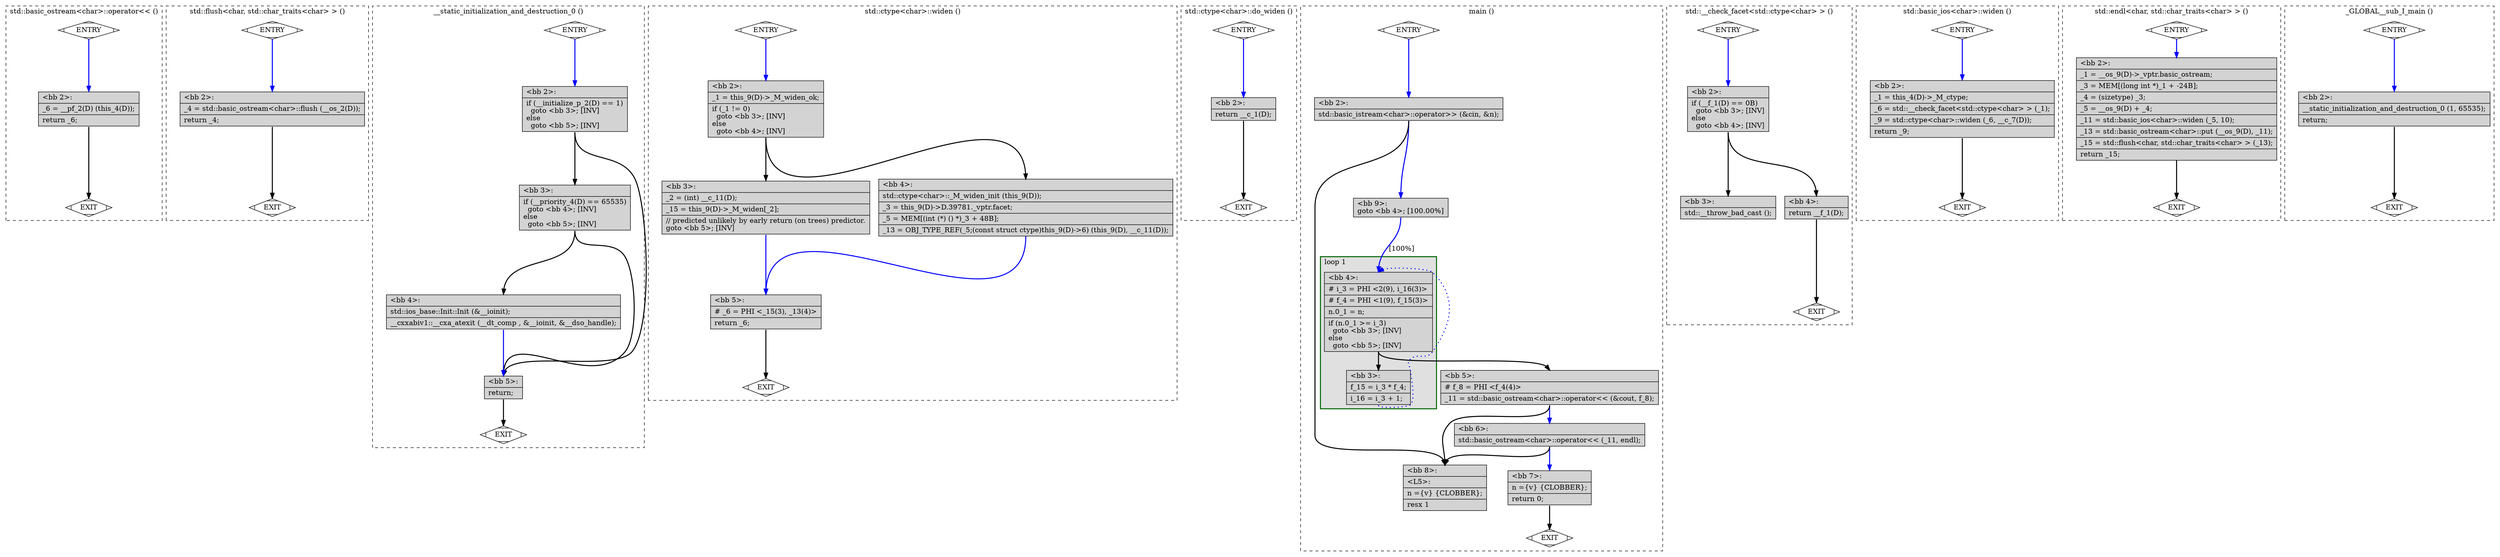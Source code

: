 digraph "a-mul.cpp.044t.tailr1" {
overlap=false;
subgraph "cluster_std::basic_ostream<char>::operator<<" {
	style="dashed";
	color="black";
	label="std::basic_ostream<char>::operator<< ()";
	fn_2038_basic_block_0 [shape=Mdiamond,style=filled,fillcolor=white,label="ENTRY"];

	fn_2038_basic_block_1 [shape=Mdiamond,style=filled,fillcolor=white,label="EXIT"];

	fn_2038_basic_block_2 [shape=record,style=filled,fillcolor=lightgrey,label="{\<bb\ 2\>:\l\
|_6\ =\ __pf_2(D)\ (this_4(D));\l\
|return\ _6;\l\
}"];

	fn_2038_basic_block_0:s -> fn_2038_basic_block_2:n [style="solid,bold",color=blue,weight=100,constraint=true];
	fn_2038_basic_block_2:s -> fn_2038_basic_block_1:n [style="solid,bold",color=black,weight=10,constraint=true];
	fn_2038_basic_block_0:s -> fn_2038_basic_block_1:n [style="invis",constraint=true];
}
subgraph "cluster_std::flush<char, std::char_traits<char> >" {
	style="dashed";
	color="black";
	label="std::flush<char, std::char_traits<char> > ()";
	fn_2117_basic_block_0 [shape=Mdiamond,style=filled,fillcolor=white,label="ENTRY"];

	fn_2117_basic_block_1 [shape=Mdiamond,style=filled,fillcolor=white,label="EXIT"];

	fn_2117_basic_block_2 [shape=record,style=filled,fillcolor=lightgrey,label="{\<bb\ 2\>:\l\
|_4\ =\ std::basic_ostream\<char\>::flush\ (__os_2(D));\l\
|return\ _4;\l\
}"];

	fn_2117_basic_block_0:s -> fn_2117_basic_block_2:n [style="solid,bold",color=blue,weight=100,constraint=true];
	fn_2117_basic_block_2:s -> fn_2117_basic_block_1:n [style="solid,bold",color=black,weight=10,constraint=true];
	fn_2117_basic_block_0:s -> fn_2117_basic_block_1:n [style="invis",constraint=true];
}
subgraph "cluster___static_initialization_and_destruction_0" {
	style="dashed";
	color="black";
	label="__static_initialization_and_destruction_0 ()";
	fn_2276_basic_block_0 [shape=Mdiamond,style=filled,fillcolor=white,label="ENTRY"];

	fn_2276_basic_block_1 [shape=Mdiamond,style=filled,fillcolor=white,label="EXIT"];

	fn_2276_basic_block_2 [shape=record,style=filled,fillcolor=lightgrey,label="{\<bb\ 2\>:\l\
|if\ (__initialize_p_2(D)\ ==\ 1)\l\
\ \ goto\ \<bb\ 3\>;\ [INV]\l\
else\l\
\ \ goto\ \<bb\ 5\>;\ [INV]\l\
}"];

	fn_2276_basic_block_3 [shape=record,style=filled,fillcolor=lightgrey,label="{\<bb\ 3\>:\l\
|if\ (__priority_4(D)\ ==\ 65535)\l\
\ \ goto\ \<bb\ 4\>;\ [INV]\l\
else\l\
\ \ goto\ \<bb\ 5\>;\ [INV]\l\
}"];

	fn_2276_basic_block_4 [shape=record,style=filled,fillcolor=lightgrey,label="{\<bb\ 4\>:\l\
|std::ios_base::Init::Init\ (&__ioinit);\l\
|__cxxabiv1::__cxa_atexit\ (__dt_comp\ ,\ &__ioinit,\ &__dso_handle);\l\
}"];

	fn_2276_basic_block_5 [shape=record,style=filled,fillcolor=lightgrey,label="{\<bb\ 5\>:\l\
|return;\l\
}"];

	fn_2276_basic_block_0:s -> fn_2276_basic_block_2:n [style="solid,bold",color=blue,weight=100,constraint=true];
	fn_2276_basic_block_2:s -> fn_2276_basic_block_3:n [style="solid,bold",color=black,weight=10,constraint=true];
	fn_2276_basic_block_2:s -> fn_2276_basic_block_5:n [style="solid,bold",color=black,weight=10,constraint=true];
	fn_2276_basic_block_3:s -> fn_2276_basic_block_4:n [style="solid,bold",color=black,weight=10,constraint=true];
	fn_2276_basic_block_3:s -> fn_2276_basic_block_5:n [style="solid,bold",color=black,weight=10,constraint=true];
	fn_2276_basic_block_4:s -> fn_2276_basic_block_5:n [style="solid,bold",color=blue,weight=100,constraint=true];
	fn_2276_basic_block_5:s -> fn_2276_basic_block_1:n [style="solid,bold",color=black,weight=10,constraint=true];
	fn_2276_basic_block_0:s -> fn_2276_basic_block_1:n [style="invis",constraint=true];
}
subgraph "cluster_std::ctype<char>::widen" {
	style="dashed";
	color="black";
	label="std::ctype<char>::widen ()";
	fn_1524_basic_block_0 [shape=Mdiamond,style=filled,fillcolor=white,label="ENTRY"];

	fn_1524_basic_block_1 [shape=Mdiamond,style=filled,fillcolor=white,label="EXIT"];

	fn_1524_basic_block_2 [shape=record,style=filled,fillcolor=lightgrey,label="{\<bb\ 2\>:\l\
|_1\ =\ this_9(D)-\>_M_widen_ok;\l\
|if\ (_1\ !=\ 0)\l\
\ \ goto\ \<bb\ 3\>;\ [INV]\l\
else\l\
\ \ goto\ \<bb\ 4\>;\ [INV]\l\
}"];

	fn_1524_basic_block_3 [shape=record,style=filled,fillcolor=lightgrey,label="{\<bb\ 3\>:\l\
|_2\ =\ (int)\ __c_11(D);\l\
|_15\ =\ this_9(D)-\>_M_widen[_2];\l\
|//\ predicted\ unlikely\ by\ early\ return\ (on\ trees)\ predictor.\l\
goto\ \<bb\ 5\>;\ [INV]\l\
}"];

	fn_1524_basic_block_4 [shape=record,style=filled,fillcolor=lightgrey,label="{\<bb\ 4\>:\l\
|std::ctype\<char\>::_M_widen_init\ (this_9(D));\l\
|_3\ =\ this_9(D)-\>D.39781._vptr.facet;\l\
|_5\ =\ MEM[(int\ (*)\ ()\ *)_3\ +\ 48B];\l\
|_13\ =\ OBJ_TYPE_REF(_5;(const\ struct\ ctype)this_9(D)-\>6)\ (this_9(D),\ __c_11(D));\l\
}"];

	fn_1524_basic_block_5 [shape=record,style=filled,fillcolor=lightgrey,label="{\<bb\ 5\>:\l\
|#\ _6\ =\ PHI\ \<_15(3),\ _13(4)\>\l\
|return\ _6;\l\
}"];

	fn_1524_basic_block_0:s -> fn_1524_basic_block_2:n [style="solid,bold",color=blue,weight=100,constraint=true];
	fn_1524_basic_block_2:s -> fn_1524_basic_block_3:n [style="solid,bold",color=black,weight=10,constraint=true];
	fn_1524_basic_block_2:s -> fn_1524_basic_block_4:n [style="solid,bold",color=black,weight=10,constraint=true];
	fn_1524_basic_block_3:s -> fn_1524_basic_block_5:n [style="solid,bold",color=blue,weight=100,constraint=true];
	fn_1524_basic_block_4:s -> fn_1524_basic_block_5:n [style="solid,bold",color=blue,weight=100,constraint=true];
	fn_1524_basic_block_5:s -> fn_1524_basic_block_1:n [style="solid,bold",color=black,weight=10,constraint=true];
	fn_1524_basic_block_0:s -> fn_1524_basic_block_1:n [style="invis",constraint=true];
}
subgraph "cluster_std::ctype<char>::do_widen" {
	style="dashed";
	color="black";
	label="std::ctype<char>::do_widen ()";
	fn_1529_basic_block_0 [shape=Mdiamond,style=filled,fillcolor=white,label="ENTRY"];

	fn_1529_basic_block_1 [shape=Mdiamond,style=filled,fillcolor=white,label="EXIT"];

	fn_1529_basic_block_2 [shape=record,style=filled,fillcolor=lightgrey,label="{\<bb\ 2\>:\l\
|return\ __c_1(D);\l\
}"];

	fn_1529_basic_block_0:s -> fn_1529_basic_block_2:n [style="solid,bold",color=blue,weight=100,constraint=true];
	fn_1529_basic_block_2:s -> fn_1529_basic_block_1:n [style="solid,bold",color=black,weight=10,constraint=true];
	fn_1529_basic_block_0:s -> fn_1529_basic_block_1:n [style="invis",constraint=true];
}
subgraph "cluster_main" {
	style="dashed";
	color="black";
	label="main ()";
	subgraph cluster_1776_1 {
	style="filled";
	color="darkgreen";
	fillcolor="grey88";
	label="loop 1";
	labeljust=l;
	penwidth=2;
	fn_1776_basic_block_4 [shape=record,style=filled,fillcolor=lightgrey,label="{\<bb\ 4\>:\l\
|#\ i_3\ =\ PHI\ \<2(9),\ i_16(3)\>\l\
|#\ f_4\ =\ PHI\ \<1(9),\ f_15(3)\>\l\
|n.0_1\ =\ n;\l\
|if\ (n.0_1\ \>=\ i_3)\l\
\ \ goto\ \<bb\ 3\>;\ [INV]\l\
else\l\
\ \ goto\ \<bb\ 5\>;\ [INV]\l\
}"];

	fn_1776_basic_block_3 [shape=record,style=filled,fillcolor=lightgrey,label="{\<bb\ 3\>:\l\
|f_15\ =\ i_3\ *\ f_4;\l\
|i_16\ =\ i_3\ +\ 1;\l\
}"];

	}
	fn_1776_basic_block_0 [shape=Mdiamond,style=filled,fillcolor=white,label="ENTRY"];

	fn_1776_basic_block_1 [shape=Mdiamond,style=filled,fillcolor=white,label="EXIT"];

	fn_1776_basic_block_2 [shape=record,style=filled,fillcolor=lightgrey,label="{\<bb\ 2\>:\l\
|std::basic_istream\<char\>::operator\>\>\ (&cin,\ &n);\l\
}"];

	fn_1776_basic_block_9 [shape=record,style=filled,fillcolor=lightgrey,label="{\<bb\ 9\>:\l\
goto\ \<bb\ 4\>;\ [100.00%]\l\
}"];

	fn_1776_basic_block_5 [shape=record,style=filled,fillcolor=lightgrey,label="{\<bb\ 5\>:\l\
|#\ f_8\ =\ PHI\ \<f_4(4)\>\l\
|_11\ =\ std::basic_ostream\<char\>::operator\<\<\ (&cout,\ f_8);\l\
}"];

	fn_1776_basic_block_6 [shape=record,style=filled,fillcolor=lightgrey,label="{\<bb\ 6\>:\l\
|std::basic_ostream\<char\>::operator\<\<\ (_11,\ endl);\l\
}"];

	fn_1776_basic_block_7 [shape=record,style=filled,fillcolor=lightgrey,label="{\<bb\ 7\>:\l\
|n\ =\{v\}\ \{CLOBBER\};\l\
|return\ 0;\l\
}"];

	fn_1776_basic_block_8 [shape=record,style=filled,fillcolor=lightgrey,label="{\<bb\ 8\>:\l\
|\<L5\>:\l\
|n\ =\{v\}\ \{CLOBBER\};\l\
|resx\ 1\l\
}"];

	fn_1776_basic_block_0:s -> fn_1776_basic_block_2:n [style="solid,bold",color=blue,weight=100,constraint=true];
	fn_1776_basic_block_2:s -> fn_1776_basic_block_8:n [style="solid,bold",color=black,weight=10,constraint=true];
	fn_1776_basic_block_2:s -> fn_1776_basic_block_9:n [style="solid,bold",color=blue,weight=100,constraint=true];
	fn_1776_basic_block_9:s -> fn_1776_basic_block_4:n [style="solid,bold",color=blue,weight=100,constraint=true,label="[100%]"];
	fn_1776_basic_block_3:s -> fn_1776_basic_block_4:n [style="dotted,bold",color=blue,weight=10,constraint=false];
	fn_1776_basic_block_4:s -> fn_1776_basic_block_3:n [style="solid,bold",color=black,weight=10,constraint=true];
	fn_1776_basic_block_4:s -> fn_1776_basic_block_5:n [style="solid,bold",color=black,weight=10,constraint=true];
	fn_1776_basic_block_5:s -> fn_1776_basic_block_8:n [style="solid,bold",color=black,weight=10,constraint=true];
	fn_1776_basic_block_5:s -> fn_1776_basic_block_6:n [style="solid,bold",color=blue,weight=100,constraint=true];
	fn_1776_basic_block_6:s -> fn_1776_basic_block_8:n [style="solid,bold",color=black,weight=10,constraint=true];
	fn_1776_basic_block_6:s -> fn_1776_basic_block_7:n [style="solid,bold",color=blue,weight=100,constraint=true];
	fn_1776_basic_block_7:s -> fn_1776_basic_block_1:n [style="solid,bold",color=black,weight=10,constraint=true];
	fn_1776_basic_block_0:s -> fn_1776_basic_block_1:n [style="invis",constraint=true];
}
subgraph "cluster_std::__check_facet<std::ctype<char> >" {
	style="dashed";
	color="black";
	label="std::__check_facet<std::ctype<char> > ()";
	fn_2152_basic_block_0 [shape=Mdiamond,style=filled,fillcolor=white,label="ENTRY"];

	fn_2152_basic_block_1 [shape=Mdiamond,style=filled,fillcolor=white,label="EXIT"];

	fn_2152_basic_block_2 [shape=record,style=filled,fillcolor=lightgrey,label="{\<bb\ 2\>:\l\
|if\ (__f_1(D)\ ==\ 0B)\l\
\ \ goto\ \<bb\ 3\>;\ [INV]\l\
else\l\
\ \ goto\ \<bb\ 4\>;\ [INV]\l\
}"];

	fn_2152_basic_block_3 [shape=record,style=filled,fillcolor=lightgrey,label="{\<bb\ 3\>:\l\
|std::__throw_bad_cast\ ();\l\
}"];

	fn_2152_basic_block_4 [shape=record,style=filled,fillcolor=lightgrey,label="{\<bb\ 4\>:\l\
|return\ __f_1(D);\l\
}"];

	fn_2152_basic_block_0:s -> fn_2152_basic_block_2:n [style="solid,bold",color=blue,weight=100,constraint=true];
	fn_2152_basic_block_2:s -> fn_2152_basic_block_3:n [style="solid,bold",color=black,weight=10,constraint=true];
	fn_2152_basic_block_2:s -> fn_2152_basic_block_4:n [style="solid,bold",color=black,weight=10,constraint=true];
	fn_2152_basic_block_4:s -> fn_2152_basic_block_1:n [style="solid,bold",color=black,weight=10,constraint=true];
	fn_2152_basic_block_0:s -> fn_2152_basic_block_1:n [style="invis",constraint=true];
}
subgraph "cluster_std::basic_ios<char>::widen" {
	style="dashed";
	color="black";
	label="std::basic_ios<char>::widen ()";
	fn_2116_basic_block_0 [shape=Mdiamond,style=filled,fillcolor=white,label="ENTRY"];

	fn_2116_basic_block_1 [shape=Mdiamond,style=filled,fillcolor=white,label="EXIT"];

	fn_2116_basic_block_2 [shape=record,style=filled,fillcolor=lightgrey,label="{\<bb\ 2\>:\l\
|_1\ =\ this_4(D)-\>_M_ctype;\l\
|_6\ =\ std::__check_facet\<std::ctype\<char\>\ \>\ (_1);\l\
|_9\ =\ std::ctype\<char\>::widen\ (_6,\ __c_7(D));\l\
|return\ _9;\l\
}"];

	fn_2116_basic_block_0:s -> fn_2116_basic_block_2:n [style="solid,bold",color=blue,weight=100,constraint=true];
	fn_2116_basic_block_2:s -> fn_2116_basic_block_1:n [style="solid,bold",color=black,weight=10,constraint=true];
	fn_2116_basic_block_0:s -> fn_2116_basic_block_1:n [style="invis",constraint=true];
}
subgraph "cluster_std::endl<char, std::char_traits<char> >" {
	style="dashed";
	color="black";
	label="std::endl<char, std::char_traits<char> > ()";
	fn_2037_basic_block_0 [shape=Mdiamond,style=filled,fillcolor=white,label="ENTRY"];

	fn_2037_basic_block_1 [shape=Mdiamond,style=filled,fillcolor=white,label="EXIT"];

	fn_2037_basic_block_2 [shape=record,style=filled,fillcolor=lightgrey,label="{\<bb\ 2\>:\l\
|_1\ =\ __os_9(D)-\>_vptr.basic_ostream;\l\
|_3\ =\ MEM[(long\ int\ *)_1\ +\ -24B];\l\
|_4\ =\ (sizetype)\ _3;\l\
|_5\ =\ __os_9(D)\ +\ _4;\l\
|_11\ =\ std::basic_ios\<char\>::widen\ (_5,\ 10);\l\
|_13\ =\ std::basic_ostream\<char\>::put\ (__os_9(D),\ _11);\l\
|_15\ =\ std::flush\<char,\ std::char_traits\<char\>\ \>\ (_13);\l\
|return\ _15;\l\
}"];

	fn_2037_basic_block_0:s -> fn_2037_basic_block_2:n [style="solid,bold",color=blue,weight=100,constraint=true];
	fn_2037_basic_block_2:s -> fn_2037_basic_block_1:n [style="solid,bold",color=black,weight=10,constraint=true];
	fn_2037_basic_block_0:s -> fn_2037_basic_block_1:n [style="invis",constraint=true];
}
subgraph "cluster__GLOBAL__sub_I_main" {
	style="dashed";
	color="black";
	label="_GLOBAL__sub_I_main ()";
	fn_2277_basic_block_0 [shape=Mdiamond,style=filled,fillcolor=white,label="ENTRY"];

	fn_2277_basic_block_1 [shape=Mdiamond,style=filled,fillcolor=white,label="EXIT"];

	fn_2277_basic_block_2 [shape=record,style=filled,fillcolor=lightgrey,label="{\<bb\ 2\>:\l\
|__static_initialization_and_destruction_0\ (1,\ 65535);\l\
|return;\l\
}"];

	fn_2277_basic_block_0:s -> fn_2277_basic_block_2:n [style="solid,bold",color=blue,weight=100,constraint=true];
	fn_2277_basic_block_2:s -> fn_2277_basic_block_1:n [style="solid,bold",color=black,weight=10,constraint=true];
	fn_2277_basic_block_0:s -> fn_2277_basic_block_1:n [style="invis",constraint=true];
}
}
